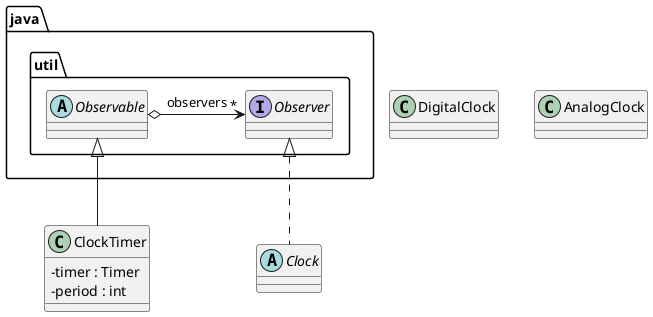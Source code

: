 @startuml
'https://plantuml.com/class-diagram
skinparam classAttributeIconSize 0

abstract Clock
class ClockTimer {
  - timer : Timer
  - period : int

}
class DigitalClock
class AnalogClock

package "java.util" {
abstract class Observable
interface Observer
    Observable o-right->"*"Observer : observers
}

Clock ..up|> Observer
ClockTimer --up|> Observable


@enduml